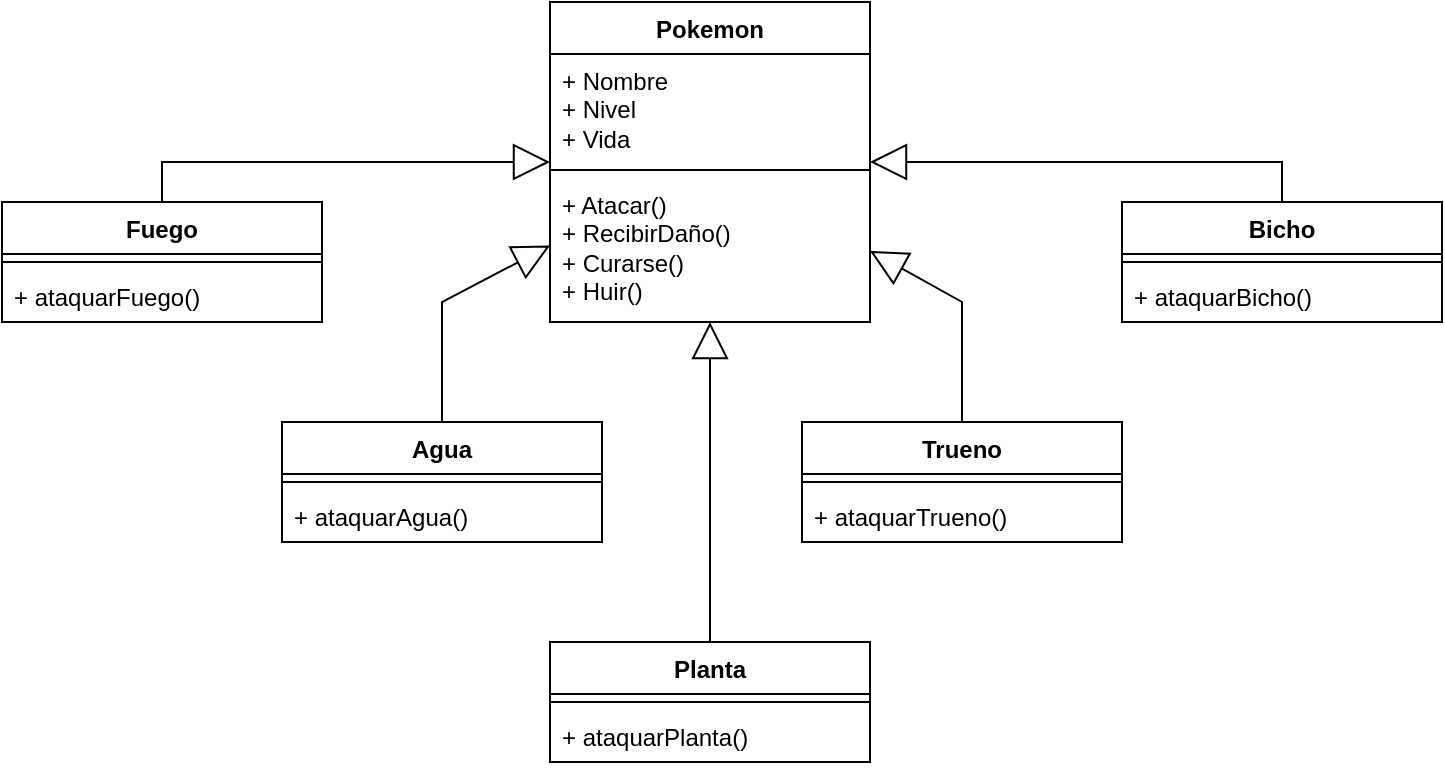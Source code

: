 <mxfile version="21.6.5" type="device">
  <diagram name="Página-1" id="ZHh0fnhvGAasHRaUsSyL">
    <mxGraphModel dx="1038" dy="608" grid="1" gridSize="10" guides="1" tooltips="1" connect="1" arrows="1" fold="1" page="1" pageScale="1" pageWidth="827" pageHeight="1169" math="0" shadow="0">
      <root>
        <mxCell id="0" />
        <mxCell id="1" parent="0" />
        <mxCell id="aBQ4uVxHKXS4e8t9MyZw-1" value="Pokemon" style="swimlane;fontStyle=1;align=center;verticalAlign=top;childLayout=stackLayout;horizontal=1;startSize=26;horizontalStack=0;resizeParent=1;resizeParentMax=0;resizeLast=0;collapsible=1;marginBottom=0;whiteSpace=wrap;html=1;" parent="1" vertex="1">
          <mxGeometry x="334" y="90" width="160" height="160" as="geometry" />
        </mxCell>
        <mxCell id="aBQ4uVxHKXS4e8t9MyZw-2" value="+ Nombre&lt;div&gt;+ Nivel&lt;/div&gt;&lt;div&gt;+ Vida&lt;/div&gt;" style="text;strokeColor=none;fillColor=none;align=left;verticalAlign=top;spacingLeft=4;spacingRight=4;overflow=hidden;rotatable=0;points=[[0,0.5],[1,0.5]];portConstraint=eastwest;whiteSpace=wrap;html=1;" parent="aBQ4uVxHKXS4e8t9MyZw-1" vertex="1">
          <mxGeometry y="26" width="160" height="54" as="geometry" />
        </mxCell>
        <mxCell id="aBQ4uVxHKXS4e8t9MyZw-3" value="" style="line;strokeWidth=1;fillColor=none;align=left;verticalAlign=middle;spacingTop=-1;spacingLeft=3;spacingRight=3;rotatable=0;labelPosition=right;points=[];portConstraint=eastwest;strokeColor=inherit;" parent="aBQ4uVxHKXS4e8t9MyZw-1" vertex="1">
          <mxGeometry y="80" width="160" height="8" as="geometry" />
        </mxCell>
        <mxCell id="aBQ4uVxHKXS4e8t9MyZw-4" value="+ Atacar()&lt;div&gt;+ RecibirDaño()&lt;/div&gt;&lt;div&gt;+ Curarse()&lt;/div&gt;&lt;div&gt;+ Huir()&lt;/div&gt;" style="text;strokeColor=none;fillColor=none;align=left;verticalAlign=top;spacingLeft=4;spacingRight=4;overflow=hidden;rotatable=0;points=[[0,0.5],[1,0.5]];portConstraint=eastwest;whiteSpace=wrap;html=1;" parent="aBQ4uVxHKXS4e8t9MyZw-1" vertex="1">
          <mxGeometry y="88" width="160" height="72" as="geometry" />
        </mxCell>
        <mxCell id="aBQ4uVxHKXS4e8t9MyZw-5" value="Fuego" style="swimlane;fontStyle=1;align=center;verticalAlign=top;childLayout=stackLayout;horizontal=1;startSize=26;horizontalStack=0;resizeParent=1;resizeParentMax=0;resizeLast=0;collapsible=1;marginBottom=0;whiteSpace=wrap;html=1;" parent="1" vertex="1">
          <mxGeometry x="60" y="190" width="160" height="60" as="geometry" />
        </mxCell>
        <mxCell id="aBQ4uVxHKXS4e8t9MyZw-7" value="" style="line;strokeWidth=1;fillColor=none;align=left;verticalAlign=middle;spacingTop=-1;spacingLeft=3;spacingRight=3;rotatable=0;labelPosition=right;points=[];portConstraint=eastwest;strokeColor=inherit;" parent="aBQ4uVxHKXS4e8t9MyZw-5" vertex="1">
          <mxGeometry y="26" width="160" height="8" as="geometry" />
        </mxCell>
        <mxCell id="aBQ4uVxHKXS4e8t9MyZw-8" value="+ ataquarFuego()" style="text;strokeColor=none;fillColor=none;align=left;verticalAlign=top;spacingLeft=4;spacingRight=4;overflow=hidden;rotatable=0;points=[[0,0.5],[1,0.5]];portConstraint=eastwest;whiteSpace=wrap;html=1;" parent="aBQ4uVxHKXS4e8t9MyZw-5" vertex="1">
          <mxGeometry y="34" width="160" height="26" as="geometry" />
        </mxCell>
        <mxCell id="-dLQzNGpqQnwx_Uu103_-1" value="Agua" style="swimlane;fontStyle=1;align=center;verticalAlign=top;childLayout=stackLayout;horizontal=1;startSize=26;horizontalStack=0;resizeParent=1;resizeParentMax=0;resizeLast=0;collapsible=1;marginBottom=0;whiteSpace=wrap;html=1;" vertex="1" parent="1">
          <mxGeometry x="200" y="300" width="160" height="60" as="geometry" />
        </mxCell>
        <mxCell id="-dLQzNGpqQnwx_Uu103_-2" value="" style="line;strokeWidth=1;fillColor=none;align=left;verticalAlign=middle;spacingTop=-1;spacingLeft=3;spacingRight=3;rotatable=0;labelPosition=right;points=[];portConstraint=eastwest;strokeColor=inherit;" vertex="1" parent="-dLQzNGpqQnwx_Uu103_-1">
          <mxGeometry y="26" width="160" height="8" as="geometry" />
        </mxCell>
        <mxCell id="-dLQzNGpqQnwx_Uu103_-3" value="+ ataquarAgua()" style="text;strokeColor=none;fillColor=none;align=left;verticalAlign=top;spacingLeft=4;spacingRight=4;overflow=hidden;rotatable=0;points=[[0,0.5],[1,0.5]];portConstraint=eastwest;whiteSpace=wrap;html=1;" vertex="1" parent="-dLQzNGpqQnwx_Uu103_-1">
          <mxGeometry y="34" width="160" height="26" as="geometry" />
        </mxCell>
        <mxCell id="-dLQzNGpqQnwx_Uu103_-4" value="Trueno" style="swimlane;fontStyle=1;align=center;verticalAlign=top;childLayout=stackLayout;horizontal=1;startSize=26;horizontalStack=0;resizeParent=1;resizeParentMax=0;resizeLast=0;collapsible=1;marginBottom=0;whiteSpace=wrap;html=1;" vertex="1" parent="1">
          <mxGeometry x="460" y="300" width="160" height="60" as="geometry" />
        </mxCell>
        <mxCell id="-dLQzNGpqQnwx_Uu103_-5" value="" style="line;strokeWidth=1;fillColor=none;align=left;verticalAlign=middle;spacingTop=-1;spacingLeft=3;spacingRight=3;rotatable=0;labelPosition=right;points=[];portConstraint=eastwest;strokeColor=inherit;" vertex="1" parent="-dLQzNGpqQnwx_Uu103_-4">
          <mxGeometry y="26" width="160" height="8" as="geometry" />
        </mxCell>
        <mxCell id="-dLQzNGpqQnwx_Uu103_-6" value="+ ataquarTrueno()" style="text;strokeColor=none;fillColor=none;align=left;verticalAlign=top;spacingLeft=4;spacingRight=4;overflow=hidden;rotatable=0;points=[[0,0.5],[1,0.5]];portConstraint=eastwest;whiteSpace=wrap;html=1;" vertex="1" parent="-dLQzNGpqQnwx_Uu103_-4">
          <mxGeometry y="34" width="160" height="26" as="geometry" />
        </mxCell>
        <mxCell id="-dLQzNGpqQnwx_Uu103_-7" value="Bicho" style="swimlane;fontStyle=1;align=center;verticalAlign=top;childLayout=stackLayout;horizontal=1;startSize=26;horizontalStack=0;resizeParent=1;resizeParentMax=0;resizeLast=0;collapsible=1;marginBottom=0;whiteSpace=wrap;html=1;" vertex="1" parent="1">
          <mxGeometry x="620" y="190" width="160" height="60" as="geometry" />
        </mxCell>
        <mxCell id="-dLQzNGpqQnwx_Uu103_-8" value="" style="line;strokeWidth=1;fillColor=none;align=left;verticalAlign=middle;spacingTop=-1;spacingLeft=3;spacingRight=3;rotatable=0;labelPosition=right;points=[];portConstraint=eastwest;strokeColor=inherit;" vertex="1" parent="-dLQzNGpqQnwx_Uu103_-7">
          <mxGeometry y="26" width="160" height="8" as="geometry" />
        </mxCell>
        <mxCell id="-dLQzNGpqQnwx_Uu103_-9" value="+ ataquarBicho()" style="text;strokeColor=none;fillColor=none;align=left;verticalAlign=top;spacingLeft=4;spacingRight=4;overflow=hidden;rotatable=0;points=[[0,0.5],[1,0.5]];portConstraint=eastwest;whiteSpace=wrap;html=1;" vertex="1" parent="-dLQzNGpqQnwx_Uu103_-7">
          <mxGeometry y="34" width="160" height="26" as="geometry" />
        </mxCell>
        <mxCell id="-dLQzNGpqQnwx_Uu103_-10" value="Planta" style="swimlane;fontStyle=1;align=center;verticalAlign=top;childLayout=stackLayout;horizontal=1;startSize=26;horizontalStack=0;resizeParent=1;resizeParentMax=0;resizeLast=0;collapsible=1;marginBottom=0;whiteSpace=wrap;html=1;" vertex="1" parent="1">
          <mxGeometry x="334" y="410" width="160" height="60" as="geometry" />
        </mxCell>
        <mxCell id="-dLQzNGpqQnwx_Uu103_-11" value="" style="line;strokeWidth=1;fillColor=none;align=left;verticalAlign=middle;spacingTop=-1;spacingLeft=3;spacingRight=3;rotatable=0;labelPosition=right;points=[];portConstraint=eastwest;strokeColor=inherit;" vertex="1" parent="-dLQzNGpqQnwx_Uu103_-10">
          <mxGeometry y="26" width="160" height="8" as="geometry" />
        </mxCell>
        <mxCell id="-dLQzNGpqQnwx_Uu103_-12" value="+ ataquarPlanta()" style="text;strokeColor=none;fillColor=none;align=left;verticalAlign=top;spacingLeft=4;spacingRight=4;overflow=hidden;rotatable=0;points=[[0,0.5],[1,0.5]];portConstraint=eastwest;whiteSpace=wrap;html=1;" vertex="1" parent="-dLQzNGpqQnwx_Uu103_-10">
          <mxGeometry y="34" width="160" height="26" as="geometry" />
        </mxCell>
        <mxCell id="-dLQzNGpqQnwx_Uu103_-14" value="" style="endArrow=block;endSize=16;endFill=0;html=1;rounded=0;" edge="1" parent="1" source="aBQ4uVxHKXS4e8t9MyZw-5" target="aBQ4uVxHKXS4e8t9MyZw-1">
          <mxGeometry width="160" relative="1" as="geometry">
            <mxPoint x="330" y="290" as="sourcePoint" />
            <mxPoint x="490" y="290" as="targetPoint" />
            <Array as="points">
              <mxPoint x="140" y="170" />
            </Array>
          </mxGeometry>
        </mxCell>
        <mxCell id="-dLQzNGpqQnwx_Uu103_-15" value="" style="endArrow=block;endSize=16;endFill=0;html=1;rounded=0;" edge="1" parent="1" source="-dLQzNGpqQnwx_Uu103_-1" target="aBQ4uVxHKXS4e8t9MyZw-1">
          <mxGeometry width="160" relative="1" as="geometry">
            <mxPoint x="150" y="200" as="sourcePoint" />
            <mxPoint x="344" y="180" as="targetPoint" />
            <Array as="points">
              <mxPoint x="280" y="240" />
            </Array>
          </mxGeometry>
        </mxCell>
        <mxCell id="-dLQzNGpqQnwx_Uu103_-16" value="" style="endArrow=block;endSize=16;endFill=0;html=1;rounded=0;" edge="1" parent="1" source="-dLQzNGpqQnwx_Uu103_-4" target="aBQ4uVxHKXS4e8t9MyZw-1">
          <mxGeometry width="160" relative="1" as="geometry">
            <mxPoint x="290" y="310" as="sourcePoint" />
            <mxPoint x="344" y="222" as="targetPoint" />
            <Array as="points">
              <mxPoint x="540" y="240" />
            </Array>
          </mxGeometry>
        </mxCell>
        <mxCell id="-dLQzNGpqQnwx_Uu103_-17" value="" style="endArrow=block;endSize=16;endFill=0;html=1;rounded=0;" edge="1" parent="1" source="-dLQzNGpqQnwx_Uu103_-7" target="aBQ4uVxHKXS4e8t9MyZw-1">
          <mxGeometry width="160" relative="1" as="geometry">
            <mxPoint x="550" y="310" as="sourcePoint" />
            <mxPoint x="504" y="224" as="targetPoint" />
            <Array as="points">
              <mxPoint x="700" y="170" />
            </Array>
          </mxGeometry>
        </mxCell>
        <mxCell id="-dLQzNGpqQnwx_Uu103_-18" value="" style="endArrow=block;endSize=16;endFill=0;html=1;rounded=0;" edge="1" parent="1" source="-dLQzNGpqQnwx_Uu103_-10" target="aBQ4uVxHKXS4e8t9MyZw-1">
          <mxGeometry width="160" relative="1" as="geometry">
            <mxPoint x="437" y="386" as="sourcePoint" />
            <mxPoint x="391" y="300" as="targetPoint" />
            <Array as="points" />
          </mxGeometry>
        </mxCell>
      </root>
    </mxGraphModel>
  </diagram>
</mxfile>
